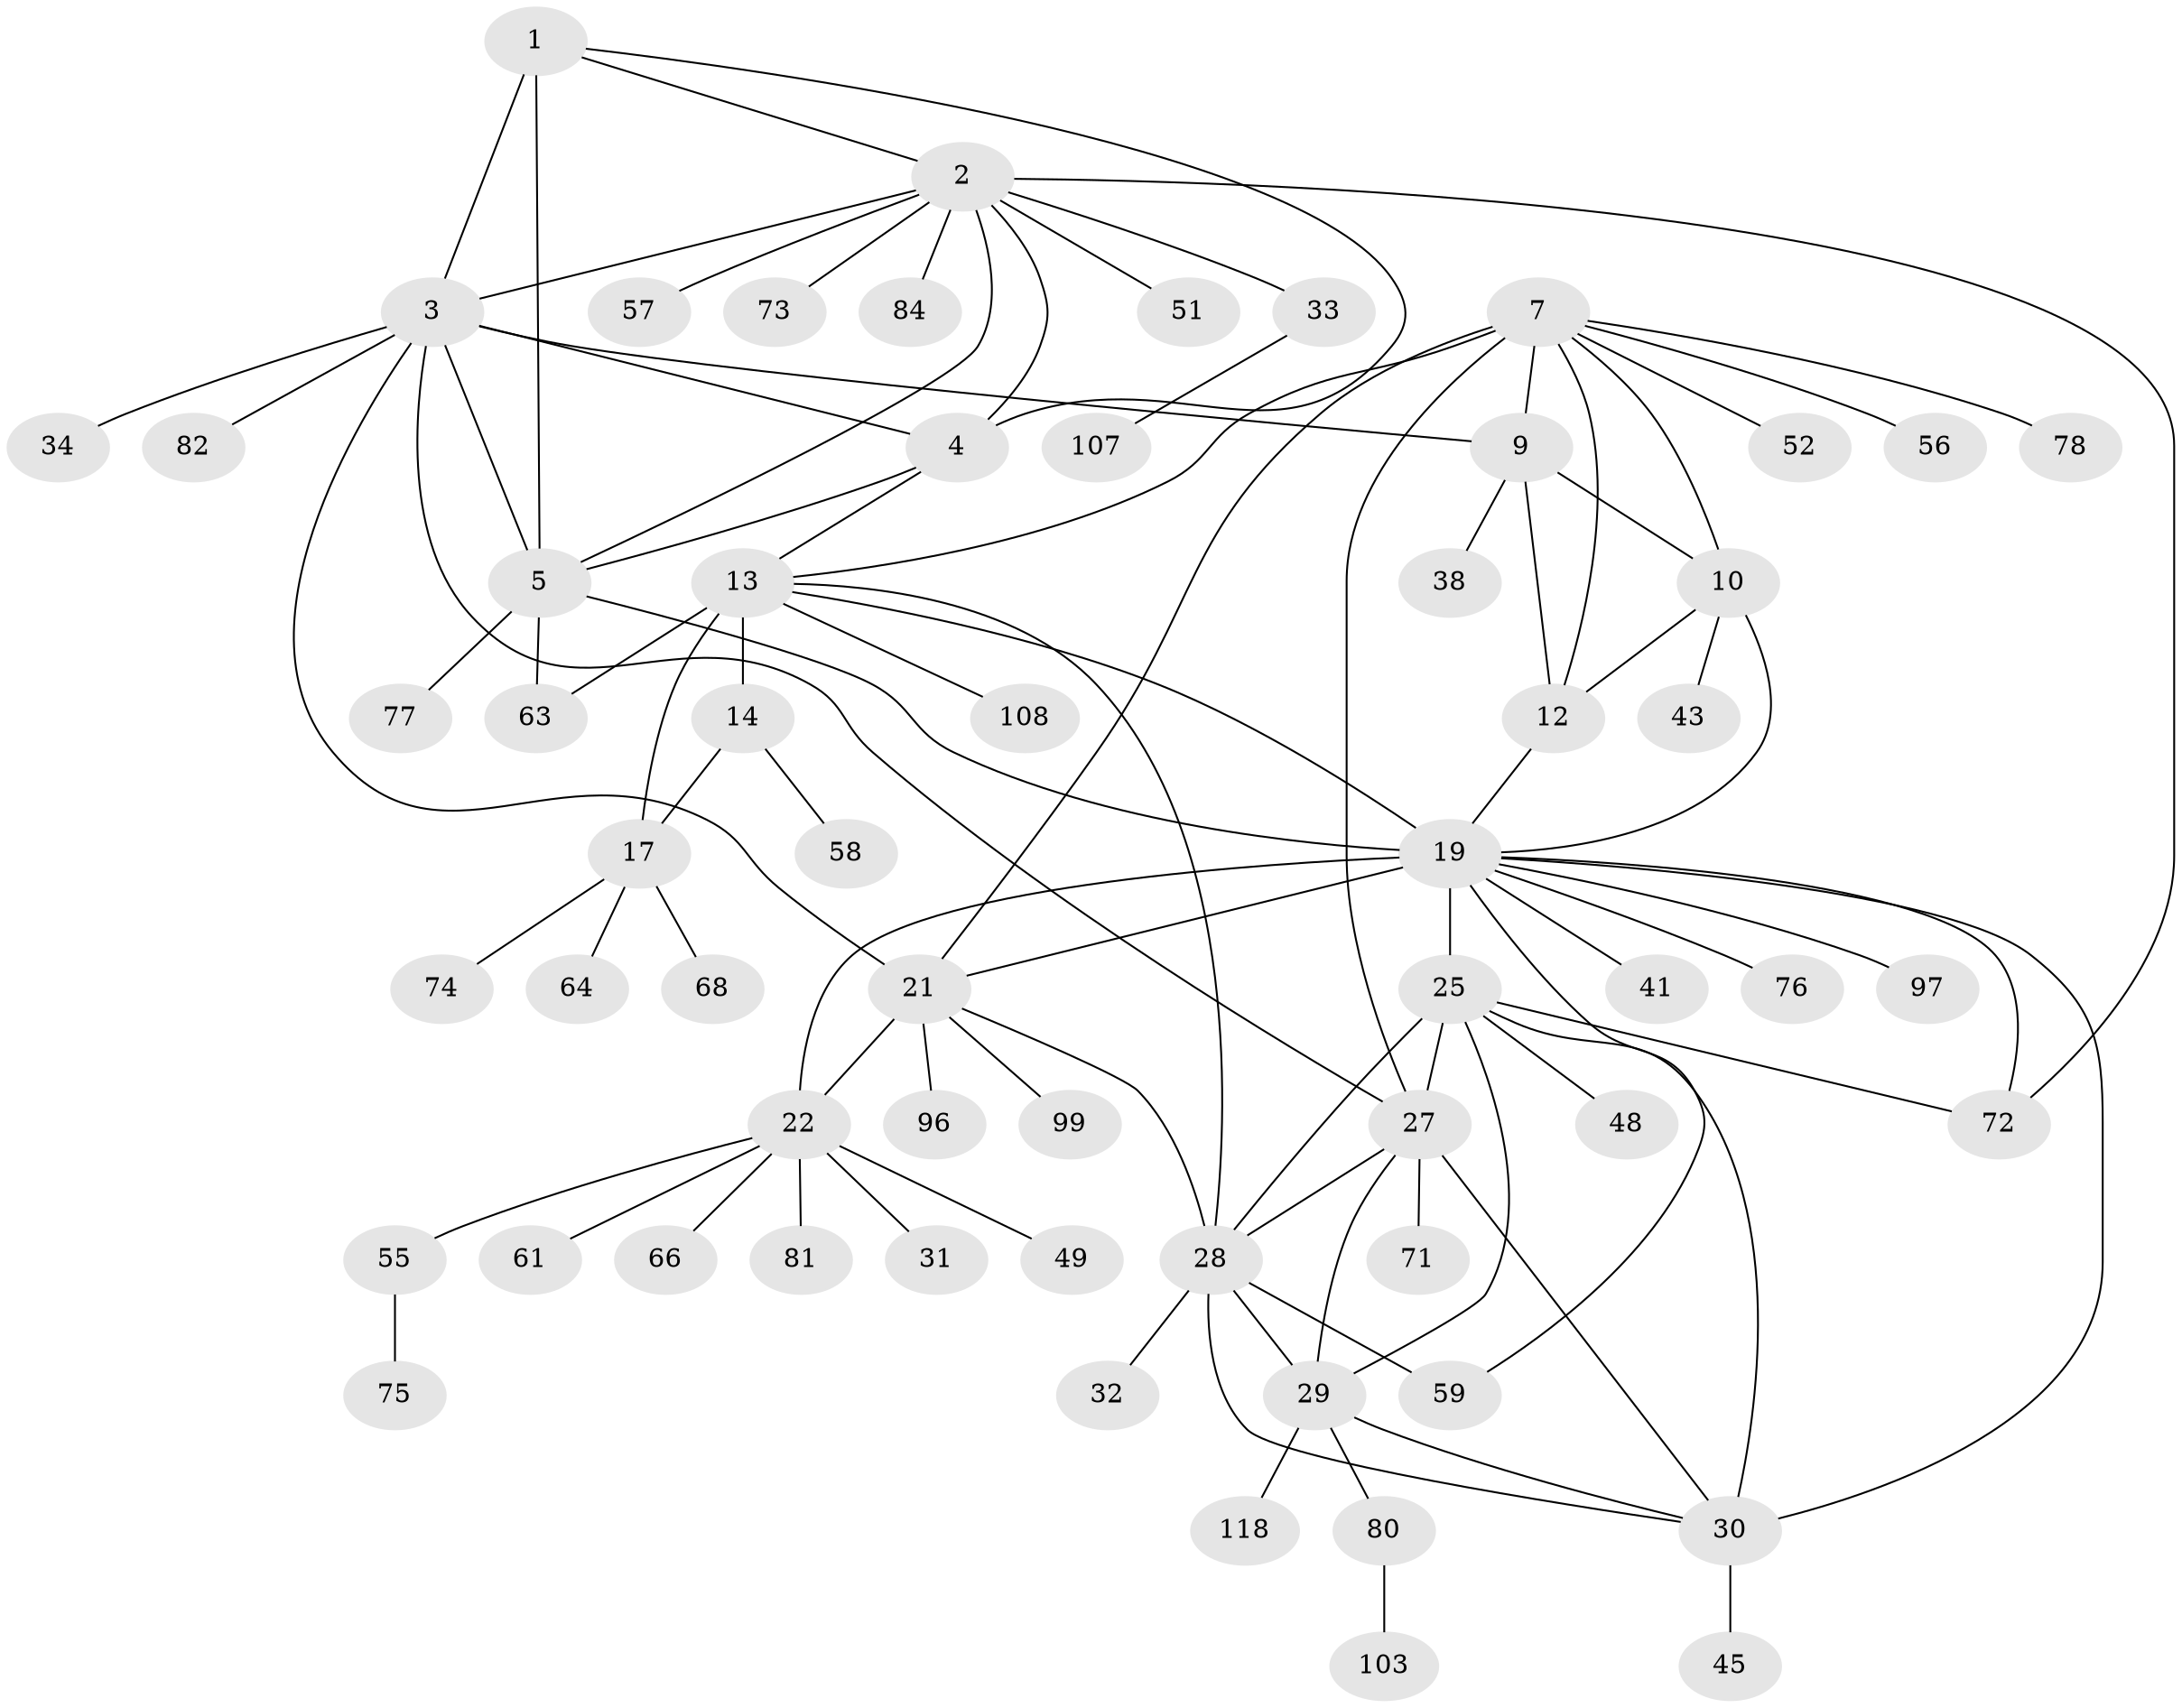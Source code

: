 // original degree distribution, {6: 0.03278688524590164, 12: 0.040983606557377046, 9: 0.04918032786885246, 8: 0.040983606557377046, 7: 0.03278688524590164, 10: 0.01639344262295082, 5: 0.02459016393442623, 13: 0.00819672131147541, 1: 0.5409836065573771, 2: 0.16393442622950818, 3: 0.04918032786885246}
// Generated by graph-tools (version 1.1) at 2025/16/03/09/25 04:16:04]
// undirected, 61 vertices, 92 edges
graph export_dot {
graph [start="1"]
  node [color=gray90,style=filled];
  1 [super="+44"];
  2 [super="+65"];
  3 [super="+6"];
  4;
  5 [super="+67+50+60"];
  7 [super="+40+93+8"];
  9 [super="+11+122+100+37+46"];
  10;
  12 [super="+69+86+102+105"];
  13 [super="+53"];
  14 [super="+91+16+15+39"];
  17 [super="+87+18"];
  19 [super="+20+47"];
  21;
  22 [super="+23+24"];
  25 [super="+94+95+26+54"];
  27;
  28 [super="+98+92+83+79+36"];
  29 [super="+35"];
  30 [super="+113+114"];
  31;
  32;
  33;
  34;
  38;
  41;
  43 [super="+111"];
  45;
  48 [super="+70"];
  49;
  51;
  52;
  55;
  56;
  57;
  58;
  59;
  61;
  63;
  64;
  66;
  68;
  71 [super="+106"];
  72 [super="+88"];
  73;
  74;
  75;
  76;
  77;
  78;
  80;
  81;
  82;
  84;
  96;
  97;
  99;
  103;
  107 [super="+121"];
  108;
  118;
  1 -- 2;
  1 -- 3 [weight=2];
  1 -- 4;
  1 -- 5;
  2 -- 3 [weight=2];
  2 -- 4;
  2 -- 5;
  2 -- 33;
  2 -- 51;
  2 -- 57;
  2 -- 72 [weight=2];
  2 -- 73;
  2 -- 84;
  3 -- 4 [weight=2];
  3 -- 5 [weight=2];
  3 -- 21;
  3 -- 27;
  3 -- 34;
  3 -- 9;
  3 -- 82;
  4 -- 5;
  4 -- 13;
  5 -- 19;
  5 -- 77;
  5 -- 63;
  7 -- 9 [weight=4];
  7 -- 10 [weight=2];
  7 -- 12 [weight=2];
  7 -- 13;
  7 -- 52;
  7 -- 56;
  7 -- 21;
  7 -- 27;
  7 -- 78;
  9 -- 10 [weight=2];
  9 -- 12 [weight=2];
  9 -- 38;
  10 -- 12;
  10 -- 43;
  10 -- 19;
  12 -- 19;
  13 -- 14 [weight=3];
  13 -- 17 [weight=2];
  13 -- 19;
  13 -- 28;
  13 -- 63;
  13 -- 108;
  14 -- 17 [weight=6];
  14 -- 58;
  17 -- 64;
  17 -- 68;
  17 -- 74;
  19 -- 21 [weight=2];
  19 -- 22 [weight=6];
  19 -- 41;
  19 -- 76;
  19 -- 30 [weight=2];
  19 -- 97;
  19 -- 25 [weight=2];
  19 -- 59;
  19 -- 72;
  21 -- 22 [weight=3];
  21 -- 96;
  21 -- 99;
  21 -- 28;
  22 -- 66;
  22 -- 49;
  22 -- 81;
  22 -- 55;
  22 -- 61;
  22 -- 31;
  25 -- 27 [weight=2];
  25 -- 28 [weight=2];
  25 -- 29 [weight=2];
  25 -- 30 [weight=2];
  25 -- 48;
  25 -- 72;
  27 -- 28;
  27 -- 29;
  27 -- 30;
  27 -- 71;
  28 -- 29;
  28 -- 30;
  28 -- 32;
  28 -- 59;
  29 -- 30;
  29 -- 80;
  29 -- 118;
  30 -- 45;
  33 -- 107;
  55 -- 75;
  80 -- 103;
}

